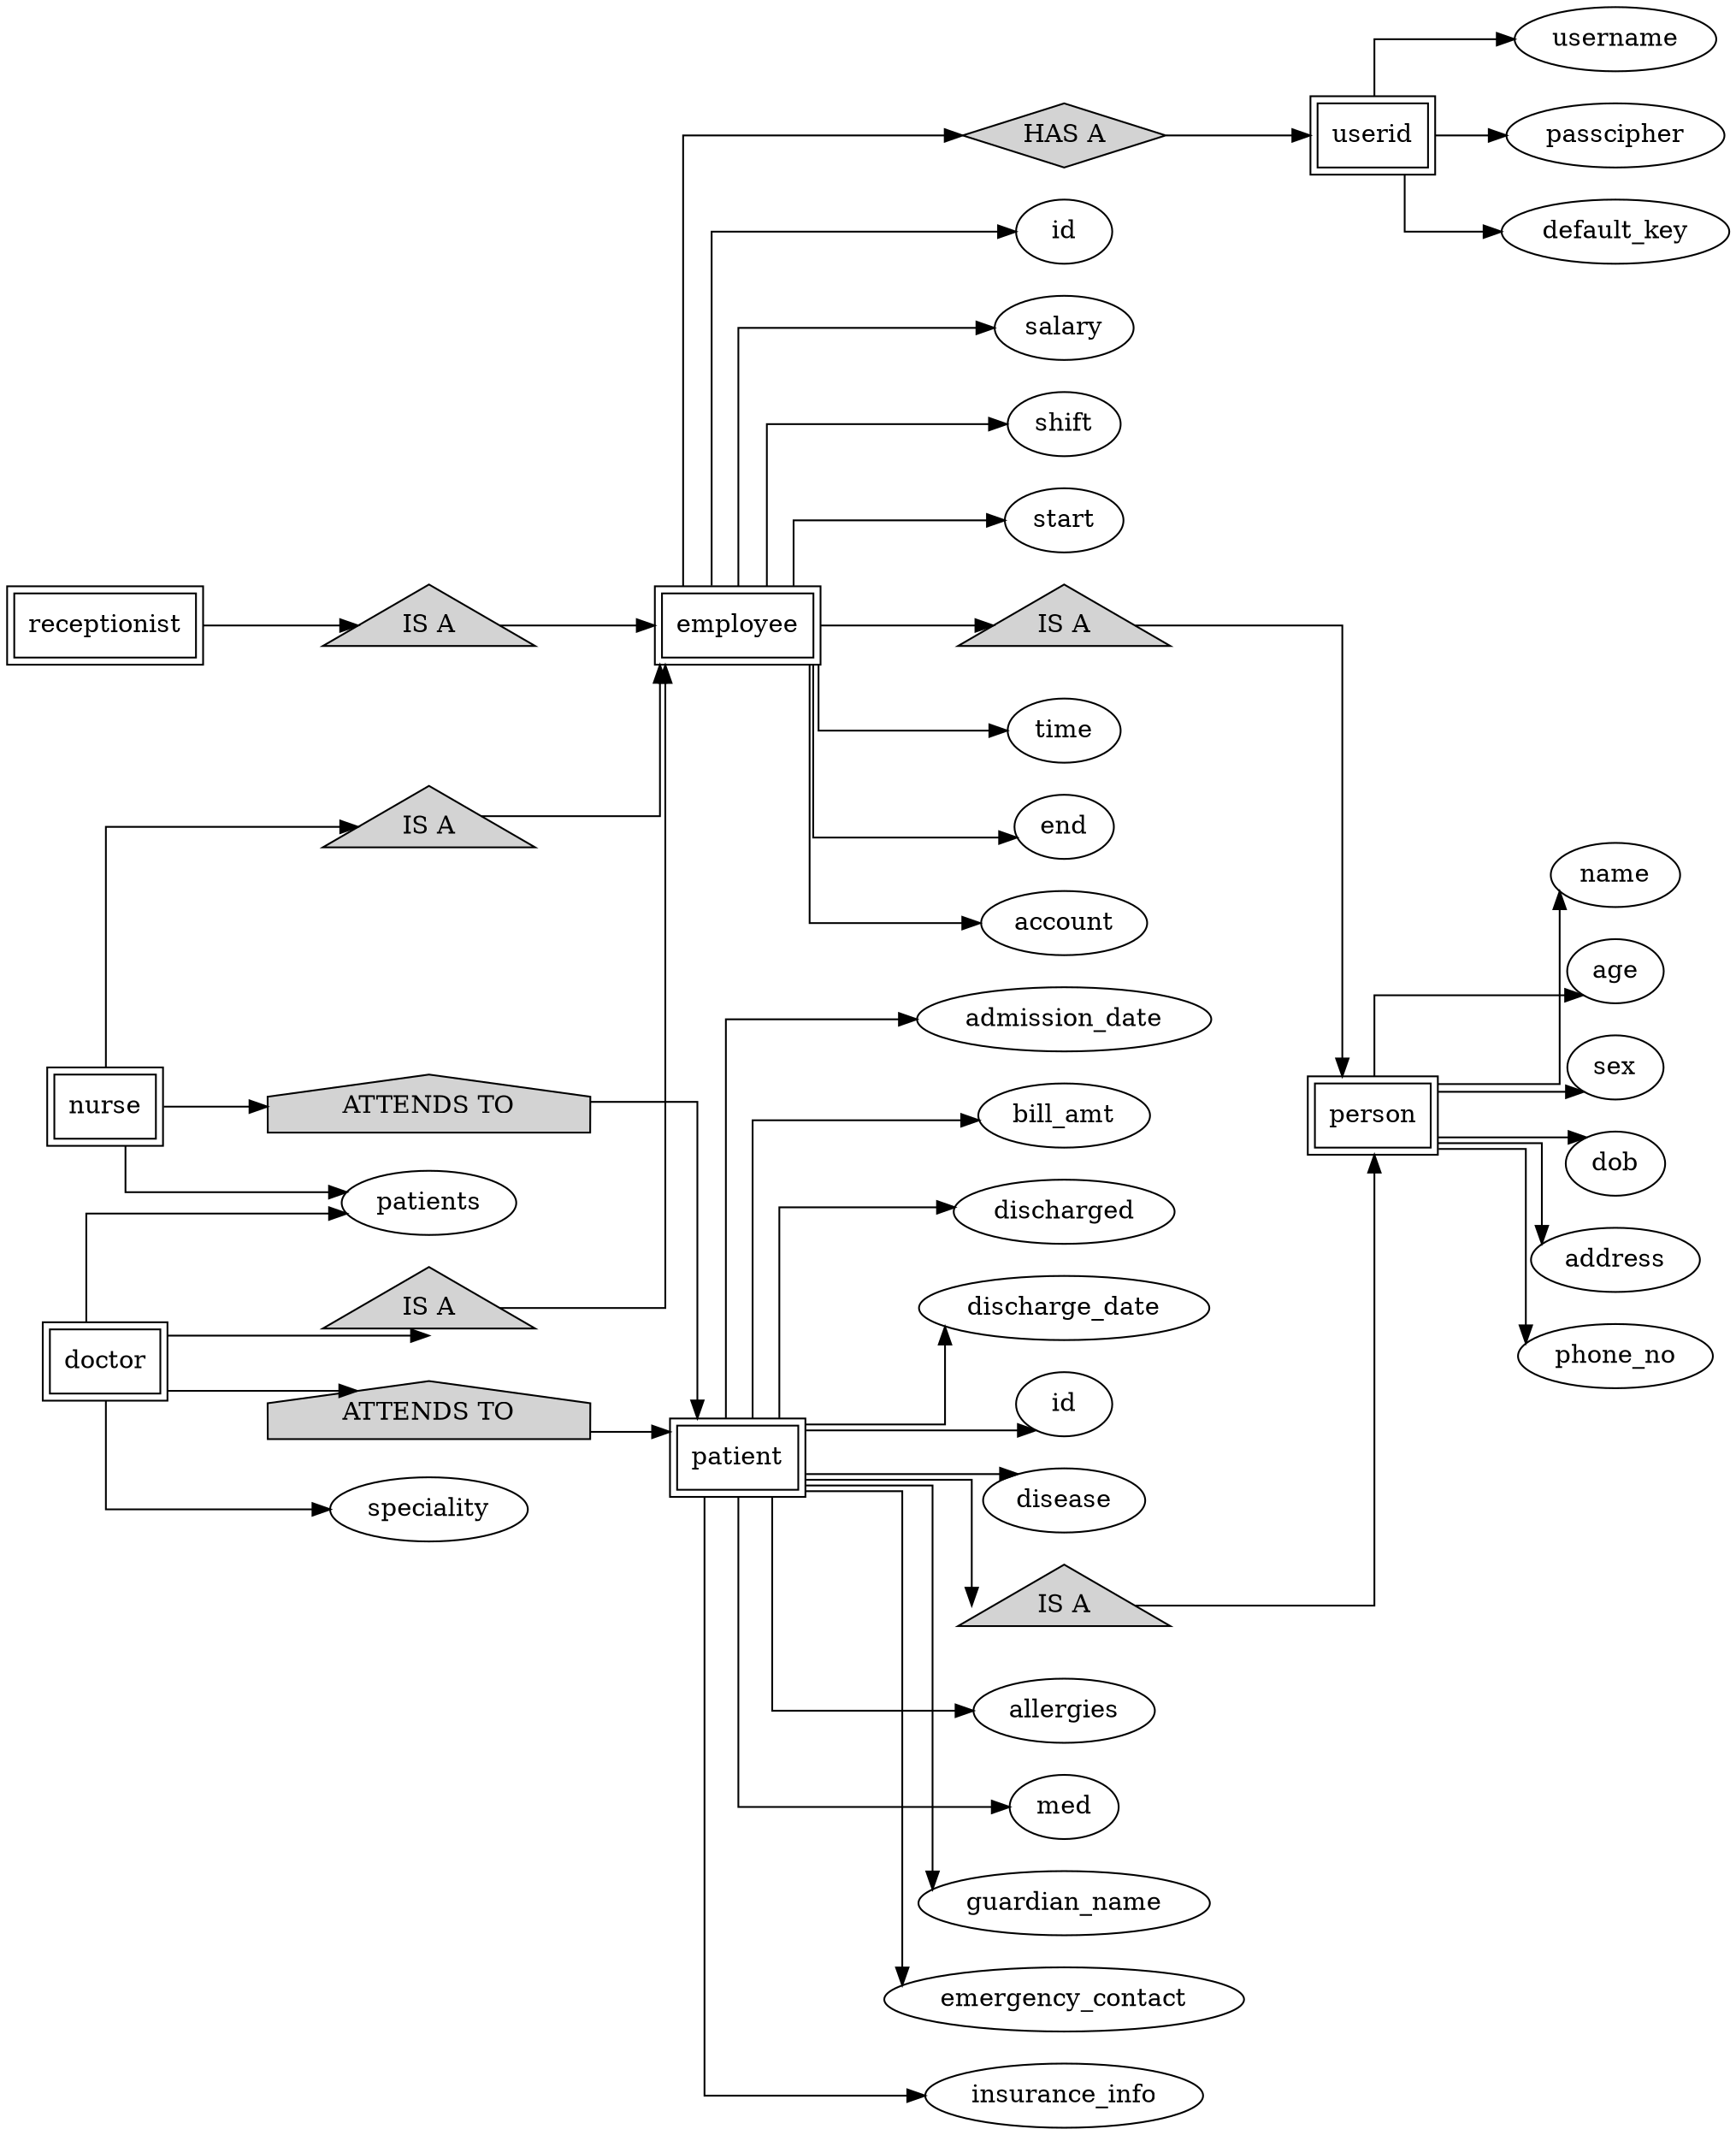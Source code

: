 digraph hosp
{
    fontpath = "/Downloads/sf-florencesans/TrueType"
    fontname = "SFFlorencesans.ttf"

    graph [splines=ortho, rankdir = LR]


    subgraph entities
    {
        node[shape = rectangle, peripheries = 2]

        person
        userid
        employee
        doctor
        nurse
        receptionist
        patient
    }

    subgraph relationships
    {
        node[fillcolor = lightgray, style = filled]

        subgraph hasa
        {
            node[shape = diamond, label = "HAS A"]

            hasa1
        }

        subgraph isa
        {
            node[shape = triangle, label = "IS A"]

            isa1
            isa2
            isa25
            isa3
            isa4
        }

        subgraph attends
        {
            node[shape = house, label = "ATTENDS TO"]
            
            attends1
            attends2
        }
    }

    subgraph nodes
    {
        node[label = "id"]

        id1
        id2
    }

    person -> {name, age, sex, dob, address, phone_no}
    userid -> {username, passcipher, default_key}

    employee -> isa1 -> person
    employee -> {id1, salary, shift start time, shift end time, account}
    employee -> hasa1 -> userid

    doctor -> isa2 -> employee
    nurse -> isa25 -> employee

    doctor -> {speciality, patients}
    nurse -> {patients}

    doctor -> attends1 -> patient
    nurse -> attends2 -> patient
    receptionist -> isa3 -> employee

    patient -> isa4 -> person
    patient -> {
                    id2,
                    disease,
                    allergies,
                    med,
                    guardian_name,
                    emergency_contact,
                    insurance_info,
                    admission_date,
                    bill_amt,
                    discharged,
                    discharge_date
               }
}